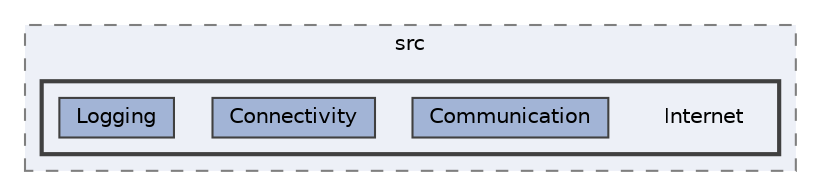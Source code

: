 digraph "C:/Users/Will/AppData/Local/Arduino15/packages/loom4/hardware/samd/4.0.6/libraries/Loom/src/Internet"
{
 // LATEX_PDF_SIZE
  bgcolor="transparent";
  edge [fontname=Helvetica,fontsize=10,labelfontname=Helvetica,labelfontsize=10];
  node [fontname=Helvetica,fontsize=10,shape=box,height=0.2,width=0.4];
  compound=true
  subgraph clusterdir_b14d86d2dc324b96b7fcdcd080ed6fcf {
    graph [ bgcolor="#edf0f7", pencolor="grey50", label="src", fontname=Helvetica,fontsize=10 style="filled,dashed", URL="dir_b14d86d2dc324b96b7fcdcd080ed6fcf.html",tooltip=""]
  subgraph clusterdir_1c0f84e15d5c9ccfcb6378455c466da5 {
    graph [ bgcolor="#edf0f7", pencolor="grey25", label="", fontname=Helvetica,fontsize=10 style="filled,bold", URL="dir_1c0f84e15d5c9ccfcb6378455c466da5.html",tooltip=""]
    dir_1c0f84e15d5c9ccfcb6378455c466da5 [shape=plaintext, label="Internet"];
  dir_99dc4320083ff3125813756eef337c5e [label="Communication", fillcolor="#a2b4d6", color="grey25", style="filled", URL="dir_99dc4320083ff3125813756eef337c5e.html",tooltip=""];
  dir_a0ad8ff56e20223926cd03dc4f50dbf8 [label="Connectivity", fillcolor="#a2b4d6", color="grey25", style="filled", URL="dir_a0ad8ff56e20223926cd03dc4f50dbf8.html",tooltip=""];
  dir_ddc79bbc359cc29eb1b40676986843cc [label="Logging", fillcolor="#a2b4d6", color="grey25", style="filled", URL="dir_ddc79bbc359cc29eb1b40676986843cc.html",tooltip=""];
  }
  }
}
